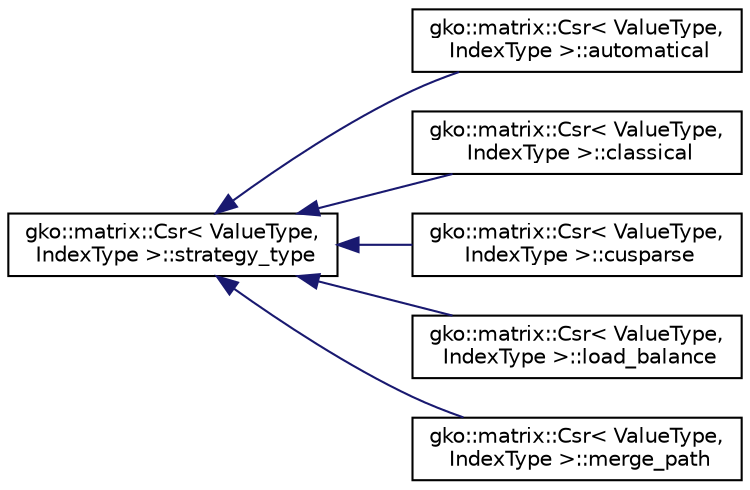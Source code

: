 digraph "Graphical Class Hierarchy"
{
 // INTERACTIVE_SVG=YES
  edge [fontname="Helvetica",fontsize="10",labelfontname="Helvetica",labelfontsize="10"];
  node [fontname="Helvetica",fontsize="10",shape=record];
  rankdir="LR";
  Node1 [label="gko::matrix::Csr\< ValueType,\l IndexType \>::strategy_type",height=0.2,width=0.4,color="black", fillcolor="white", style="filled",URL="$classgko_1_1matrix_1_1Csr_1_1strategy__type.html"];
  Node1 -> Node2 [dir="back",color="midnightblue",fontsize="10",style="solid",fontname="Helvetica"];
  Node2 [label="gko::matrix::Csr\< ValueType,\l IndexType \>::automatical",height=0.2,width=0.4,color="black", fillcolor="white", style="filled",URL="$classgko_1_1matrix_1_1Csr_1_1automatical.html"];
  Node1 -> Node3 [dir="back",color="midnightblue",fontsize="10",style="solid",fontname="Helvetica"];
  Node3 [label="gko::matrix::Csr\< ValueType,\l IndexType \>::classical",height=0.2,width=0.4,color="black", fillcolor="white", style="filled",URL="$classgko_1_1matrix_1_1Csr_1_1classical.html"];
  Node1 -> Node4 [dir="back",color="midnightblue",fontsize="10",style="solid",fontname="Helvetica"];
  Node4 [label="gko::matrix::Csr\< ValueType,\l IndexType \>::cusparse",height=0.2,width=0.4,color="black", fillcolor="white", style="filled",URL="$classgko_1_1matrix_1_1Csr_1_1cusparse.html"];
  Node1 -> Node5 [dir="back",color="midnightblue",fontsize="10",style="solid",fontname="Helvetica"];
  Node5 [label="gko::matrix::Csr\< ValueType,\l IndexType \>::load_balance",height=0.2,width=0.4,color="black", fillcolor="white", style="filled",URL="$classgko_1_1matrix_1_1Csr_1_1load__balance.html"];
  Node1 -> Node6 [dir="back",color="midnightblue",fontsize="10",style="solid",fontname="Helvetica"];
  Node6 [label="gko::matrix::Csr\< ValueType,\l IndexType \>::merge_path",height=0.2,width=0.4,color="black", fillcolor="white", style="filled",URL="$classgko_1_1matrix_1_1Csr_1_1merge__path.html"];
}
